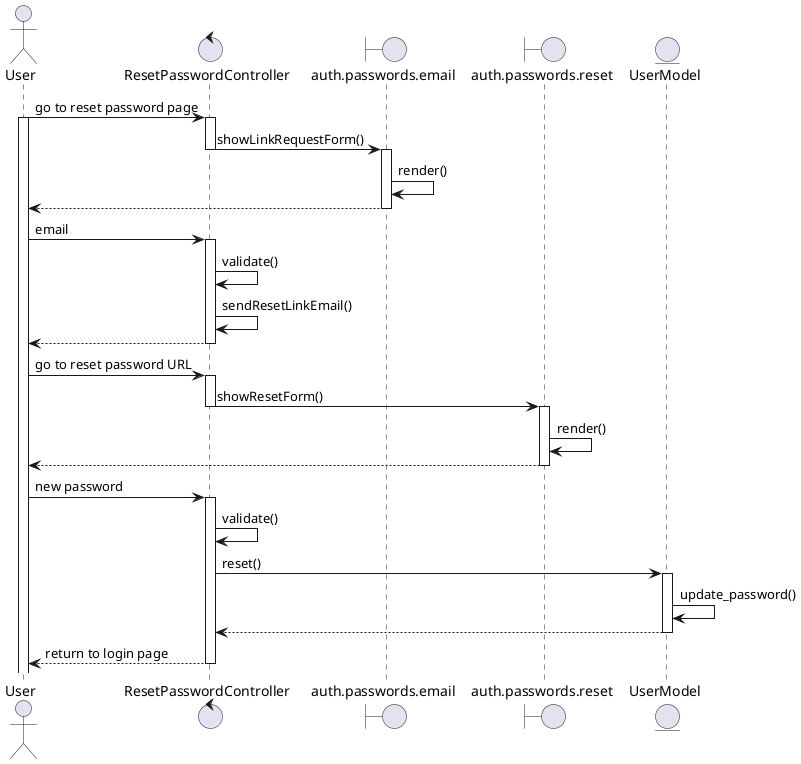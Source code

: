 @startuml
actor User
control ResetPasswordController
boundary auth.passwords.email
boundary auth.passwords.reset
entity UserModel

User -> ResetPasswordController : go to reset password page
activate User
activate ResetPasswordController
ResetPasswordController->auth.passwords.email: showLinkRequestForm()
deactivate ResetPasswordController
activate auth.passwords.email
auth.passwords.email -> auth.passwords.email:render()
auth.passwords.email -->User
deactivate auth.passwords.email
User -> ResetPasswordController : email
activate ResetPasswordController
ResetPasswordController ->ResetPasswordController:validate()
ResetPasswordController -> ResetPasswordController:sendResetLinkEmail()
ResetPasswordController -->User:
deactivate ResetPasswordController

User -> ResetPasswordController: go to reset password URL
activate ResetPasswordController
ResetPasswordController -> auth.passwords.reset:showResetForm()
deactivate ResetPasswordController
activate auth.passwords.reset
auth.passwords.reset -> auth.passwords.reset:render()
auth.passwords.reset --> User :
deactivate auth.passwords.reset
User -> ResetPasswordController: new password
activate ResetPasswordController
ResetPasswordController ->ResetPasswordController:validate()
ResetPasswordController ->UserModel:reset()
activate UserModel
UserModel -> UserModel: update_password()
UserModel --> ResetPasswordController :
deactivate UserModel
ResetPasswordController --> User: return to login page
deactivate ResetPasswordController

@enduml